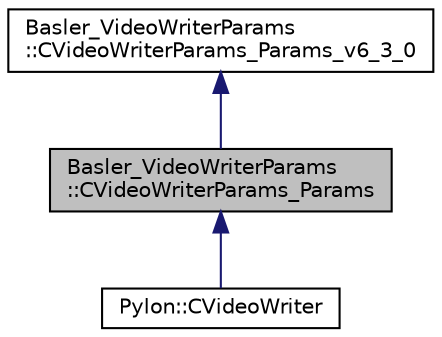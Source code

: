 digraph "Basler_VideoWriterParams::CVideoWriterParams_Params"
{
  edge [fontname="Helvetica",fontsize="10",labelfontname="Helvetica",labelfontsize="10"];
  node [fontname="Helvetica",fontsize="10",shape=record];
  Node1 [label="Basler_VideoWriterParams\l::CVideoWriterParams_Params",height=0.2,width=0.4,color="black", fillcolor="grey75", style="filled", fontcolor="black"];
  Node2 -> Node1 [dir="back",color="midnightblue",fontsize="10",style="solid",fontname="Helvetica"];
  Node2 [label="Basler_VideoWriterParams\l::CVideoWriterParams_Params_v6_3_0",height=0.2,width=0.4,color="black", fillcolor="white", style="filled",URL="$class_basler___video_writer_params_1_1_c_video_writer_params___params__v6__3__0.html",tooltip="A parameter class containing all parameters as members that are available for Video Writer..."];
  Node1 -> Node3 [dir="back",color="midnightblue",fontsize="10",style="solid",fontname="Helvetica"];
  Node3 [label="Pylon::CVideoWriter",height=0.2,width=0.4,color="black", fillcolor="white", style="filled",URL="$class_pylon_1_1_c_video_writer.html",tooltip="Supports writing video files. "];
}
